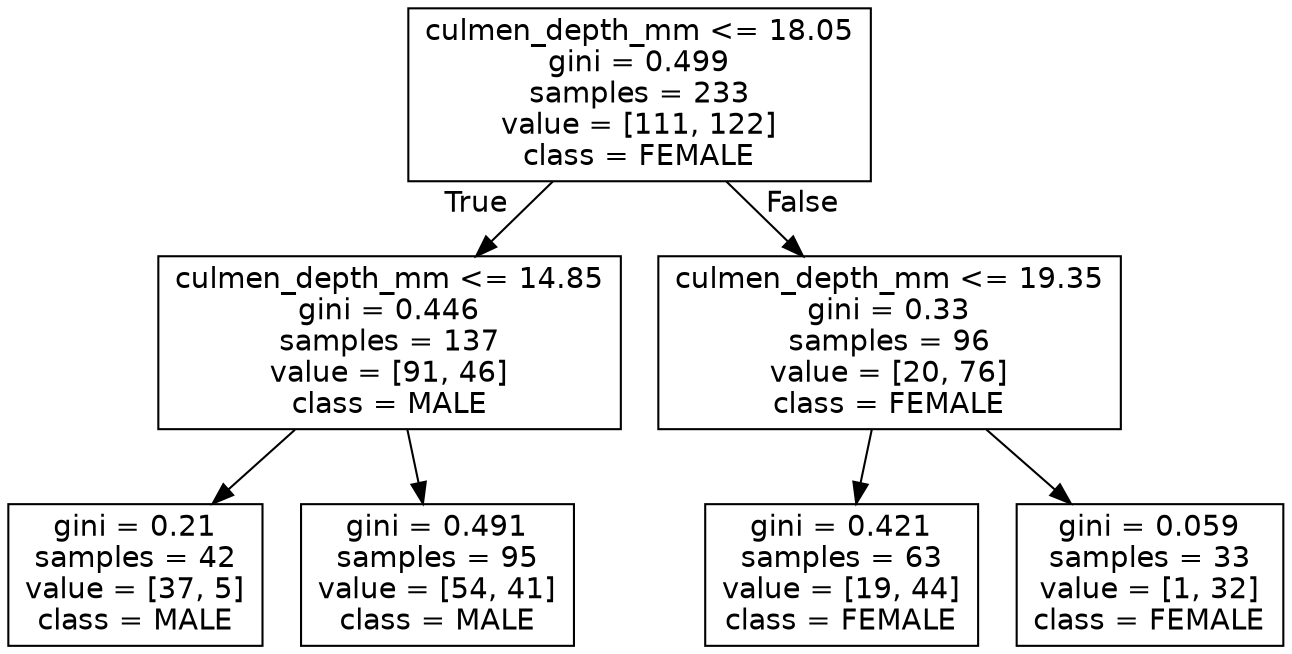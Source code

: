 digraph Tree {
node [shape=box, fontname="helvetica"] ;
edge [fontname="helvetica"] ;
0 [label="culmen_depth_mm <= 18.05\ngini = 0.499\nsamples = 233\nvalue = [111, 122]\nclass = FEMALE"] ;
1 [label="culmen_depth_mm <= 14.85\ngini = 0.446\nsamples = 137\nvalue = [91, 46]\nclass = MALE"] ;
0 -> 1 [labeldistance=2.5, labelangle=45, headlabel="True"] ;
2 [label="gini = 0.21\nsamples = 42\nvalue = [37, 5]\nclass = MALE"] ;
1 -> 2 ;
3 [label="gini = 0.491\nsamples = 95\nvalue = [54, 41]\nclass = MALE"] ;
1 -> 3 ;
4 [label="culmen_depth_mm <= 19.35\ngini = 0.33\nsamples = 96\nvalue = [20, 76]\nclass = FEMALE"] ;
0 -> 4 [labeldistance=2.5, labelangle=-45, headlabel="False"] ;
5 [label="gini = 0.421\nsamples = 63\nvalue = [19, 44]\nclass = FEMALE"] ;
4 -> 5 ;
6 [label="gini = 0.059\nsamples = 33\nvalue = [1, 32]\nclass = FEMALE"] ;
4 -> 6 ;
}